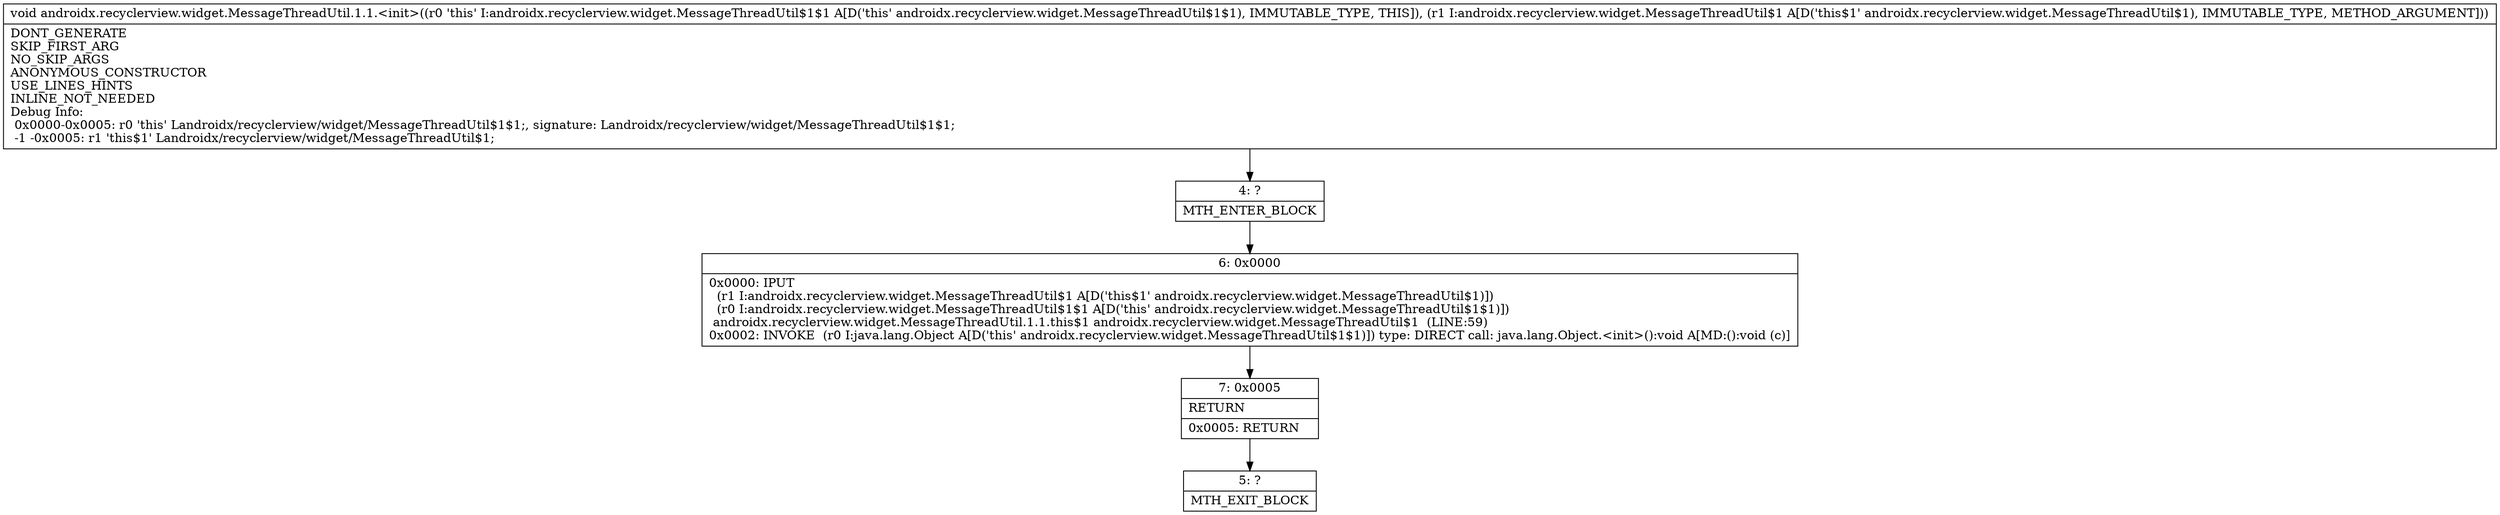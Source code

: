 digraph "CFG forandroidx.recyclerview.widget.MessageThreadUtil.1.1.\<init\>(Landroidx\/recyclerview\/widget\/MessageThreadUtil$1;)V" {
Node_4 [shape=record,label="{4\:\ ?|MTH_ENTER_BLOCK\l}"];
Node_6 [shape=record,label="{6\:\ 0x0000|0x0000: IPUT  \l  (r1 I:androidx.recyclerview.widget.MessageThreadUtil$1 A[D('this$1' androidx.recyclerview.widget.MessageThreadUtil$1)])\l  (r0 I:androidx.recyclerview.widget.MessageThreadUtil$1$1 A[D('this' androidx.recyclerview.widget.MessageThreadUtil$1$1)])\l androidx.recyclerview.widget.MessageThreadUtil.1.1.this$1 androidx.recyclerview.widget.MessageThreadUtil$1  (LINE:59)\l0x0002: INVOKE  (r0 I:java.lang.Object A[D('this' androidx.recyclerview.widget.MessageThreadUtil$1$1)]) type: DIRECT call: java.lang.Object.\<init\>():void A[MD:():void (c)]\l}"];
Node_7 [shape=record,label="{7\:\ 0x0005|RETURN\l|0x0005: RETURN   \l}"];
Node_5 [shape=record,label="{5\:\ ?|MTH_EXIT_BLOCK\l}"];
MethodNode[shape=record,label="{void androidx.recyclerview.widget.MessageThreadUtil.1.1.\<init\>((r0 'this' I:androidx.recyclerview.widget.MessageThreadUtil$1$1 A[D('this' androidx.recyclerview.widget.MessageThreadUtil$1$1), IMMUTABLE_TYPE, THIS]), (r1 I:androidx.recyclerview.widget.MessageThreadUtil$1 A[D('this$1' androidx.recyclerview.widget.MessageThreadUtil$1), IMMUTABLE_TYPE, METHOD_ARGUMENT]))  | DONT_GENERATE\lSKIP_FIRST_ARG\lNO_SKIP_ARGS\lANONYMOUS_CONSTRUCTOR\lUSE_LINES_HINTS\lINLINE_NOT_NEEDED\lDebug Info:\l  0x0000\-0x0005: r0 'this' Landroidx\/recyclerview\/widget\/MessageThreadUtil$1$1;, signature: Landroidx\/recyclerview\/widget\/MessageThreadUtil$1$1;\l  \-1 \-0x0005: r1 'this$1' Landroidx\/recyclerview\/widget\/MessageThreadUtil$1;\l}"];
MethodNode -> Node_4;Node_4 -> Node_6;
Node_6 -> Node_7;
Node_7 -> Node_5;
}

